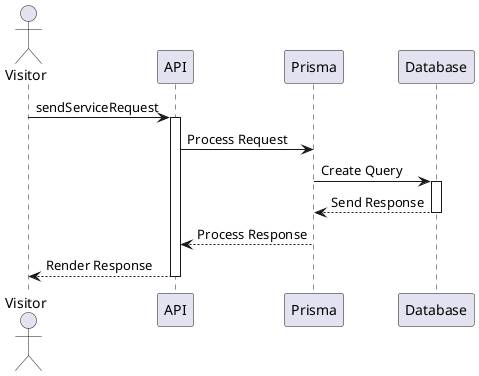@startuml API
actor Visitor

participant "API" as A
participant "Prisma" as P
participant "Database" as D

Visitor -> A: sendServiceRequest
activate A

A -> P: Process Request

P -> D: Create Query
activate D

D --> P: Send Response
deactivate D

P --> A: Process Response
deactivate P

A --> Visitor: Render Response
deactivate A

@enduml

@startuml login
actor Admin

participant "API" as api
participant "OAuth" as oauth

Admin -> api: request
activate api
activate Admin
api -> oauth: request
deactivate api
activate oauth
oauth -> Admin: response (Authenticated)
deactivate oauth
deactivate Admin

alt OAuth failed
oauth -> Admin: Not authenticated
end

@enduml

@startuml cookie

actor Visitor as v

participant "Website" as w
participant "Modal" as m

v -> w: enters site
w -> m: opens Modal
m -> w: confirmation
w -> v: flags browser with age-cookie
alt cancellation
m -> w: rejection
w -> v: redirects to external website
end

@enduml
